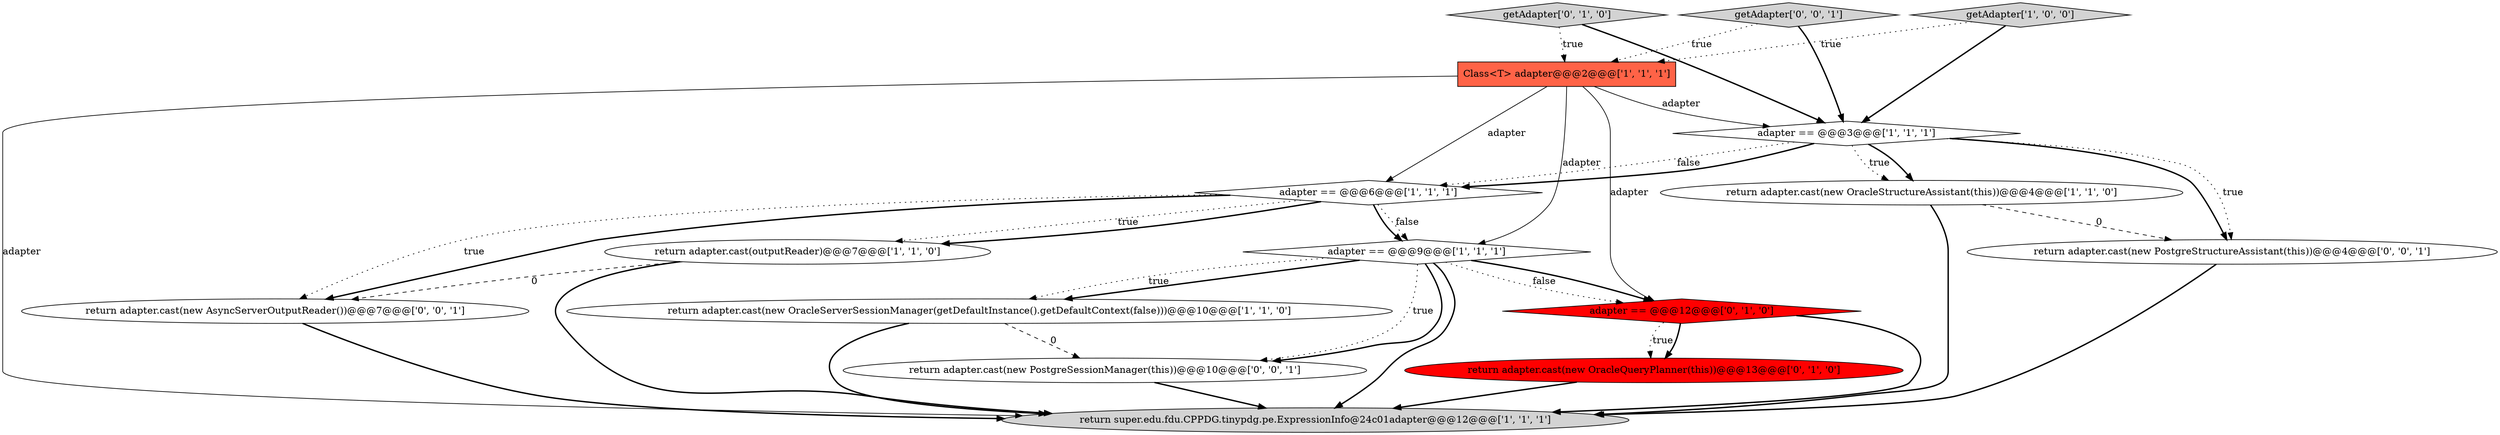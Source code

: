 digraph {
4 [style = filled, label = "adapter == @@@3@@@['1', '1', '1']", fillcolor = white, shape = diamond image = "AAA0AAABBB1BBB"];
12 [style = filled, label = "getAdapter['0', '0', '1']", fillcolor = lightgray, shape = diamond image = "AAA0AAABBB3BBB"];
2 [style = filled, label = "Class<T> adapter@@@2@@@['1', '1', '1']", fillcolor = tomato, shape = box image = "AAA0AAABBB1BBB"];
10 [style = filled, label = "adapter == @@@12@@@['0', '1', '0']", fillcolor = red, shape = diamond image = "AAA1AAABBB2BBB"];
15 [style = filled, label = "return adapter.cast(new PostgreStructureAssistant(this))@@@4@@@['0', '0', '1']", fillcolor = white, shape = ellipse image = "AAA0AAABBB3BBB"];
0 [style = filled, label = "return super.edu.fdu.CPPDG.tinypdg.pe.ExpressionInfo@24c01adapter@@@12@@@['1', '1', '1']", fillcolor = lightgray, shape = ellipse image = "AAA0AAABBB1BBB"];
6 [style = filled, label = "adapter == @@@9@@@['1', '1', '1']", fillcolor = white, shape = diamond image = "AAA0AAABBB1BBB"];
7 [style = filled, label = "return adapter.cast(new OracleStructureAssistant(this))@@@4@@@['1', '1', '0']", fillcolor = white, shape = ellipse image = "AAA0AAABBB1BBB"];
13 [style = filled, label = "return adapter.cast(new PostgreSessionManager(this))@@@10@@@['0', '0', '1']", fillcolor = white, shape = ellipse image = "AAA0AAABBB3BBB"];
14 [style = filled, label = "return adapter.cast(new AsyncServerOutputReader())@@@7@@@['0', '0', '1']", fillcolor = white, shape = ellipse image = "AAA0AAABBB3BBB"];
1 [style = filled, label = "return adapter.cast(outputReader)@@@7@@@['1', '1', '0']", fillcolor = white, shape = ellipse image = "AAA0AAABBB1BBB"];
8 [style = filled, label = "adapter == @@@6@@@['1', '1', '1']", fillcolor = white, shape = diamond image = "AAA0AAABBB1BBB"];
5 [style = filled, label = "return adapter.cast(new OracleServerSessionManager(getDefaultInstance().getDefaultContext(false)))@@@10@@@['1', '1', '0']", fillcolor = white, shape = ellipse image = "AAA0AAABBB1BBB"];
3 [style = filled, label = "getAdapter['1', '0', '0']", fillcolor = lightgray, shape = diamond image = "AAA0AAABBB1BBB"];
9 [style = filled, label = "getAdapter['0', '1', '0']", fillcolor = lightgray, shape = diamond image = "AAA0AAABBB2BBB"];
11 [style = filled, label = "return adapter.cast(new OracleQueryPlanner(this))@@@13@@@['0', '1', '0']", fillcolor = red, shape = ellipse image = "AAA1AAABBB2BBB"];
5->13 [style = dashed, label="0"];
8->6 [style = dotted, label="false"];
1->14 [style = dashed, label="0"];
2->4 [style = solid, label="adapter"];
2->0 [style = solid, label="adapter"];
6->13 [style = dotted, label="true"];
9->4 [style = bold, label=""];
4->15 [style = bold, label=""];
12->2 [style = dotted, label="true"];
4->7 [style = dotted, label="true"];
8->14 [style = bold, label=""];
7->0 [style = bold, label=""];
8->6 [style = bold, label=""];
6->0 [style = bold, label=""];
1->0 [style = bold, label=""];
4->15 [style = dotted, label="true"];
2->8 [style = solid, label="adapter"];
2->6 [style = solid, label="adapter"];
4->8 [style = dotted, label="false"];
3->4 [style = bold, label=""];
4->7 [style = bold, label=""];
8->1 [style = dotted, label="true"];
8->1 [style = bold, label=""];
6->5 [style = bold, label=""];
6->5 [style = dotted, label="true"];
11->0 [style = bold, label=""];
14->0 [style = bold, label=""];
5->0 [style = bold, label=""];
12->4 [style = bold, label=""];
10->11 [style = dotted, label="true"];
9->2 [style = dotted, label="true"];
6->10 [style = bold, label=""];
8->14 [style = dotted, label="true"];
10->0 [style = bold, label=""];
15->0 [style = bold, label=""];
6->13 [style = bold, label=""];
7->15 [style = dashed, label="0"];
4->8 [style = bold, label=""];
6->10 [style = dotted, label="false"];
2->10 [style = solid, label="adapter"];
3->2 [style = dotted, label="true"];
13->0 [style = bold, label=""];
10->11 [style = bold, label=""];
}

